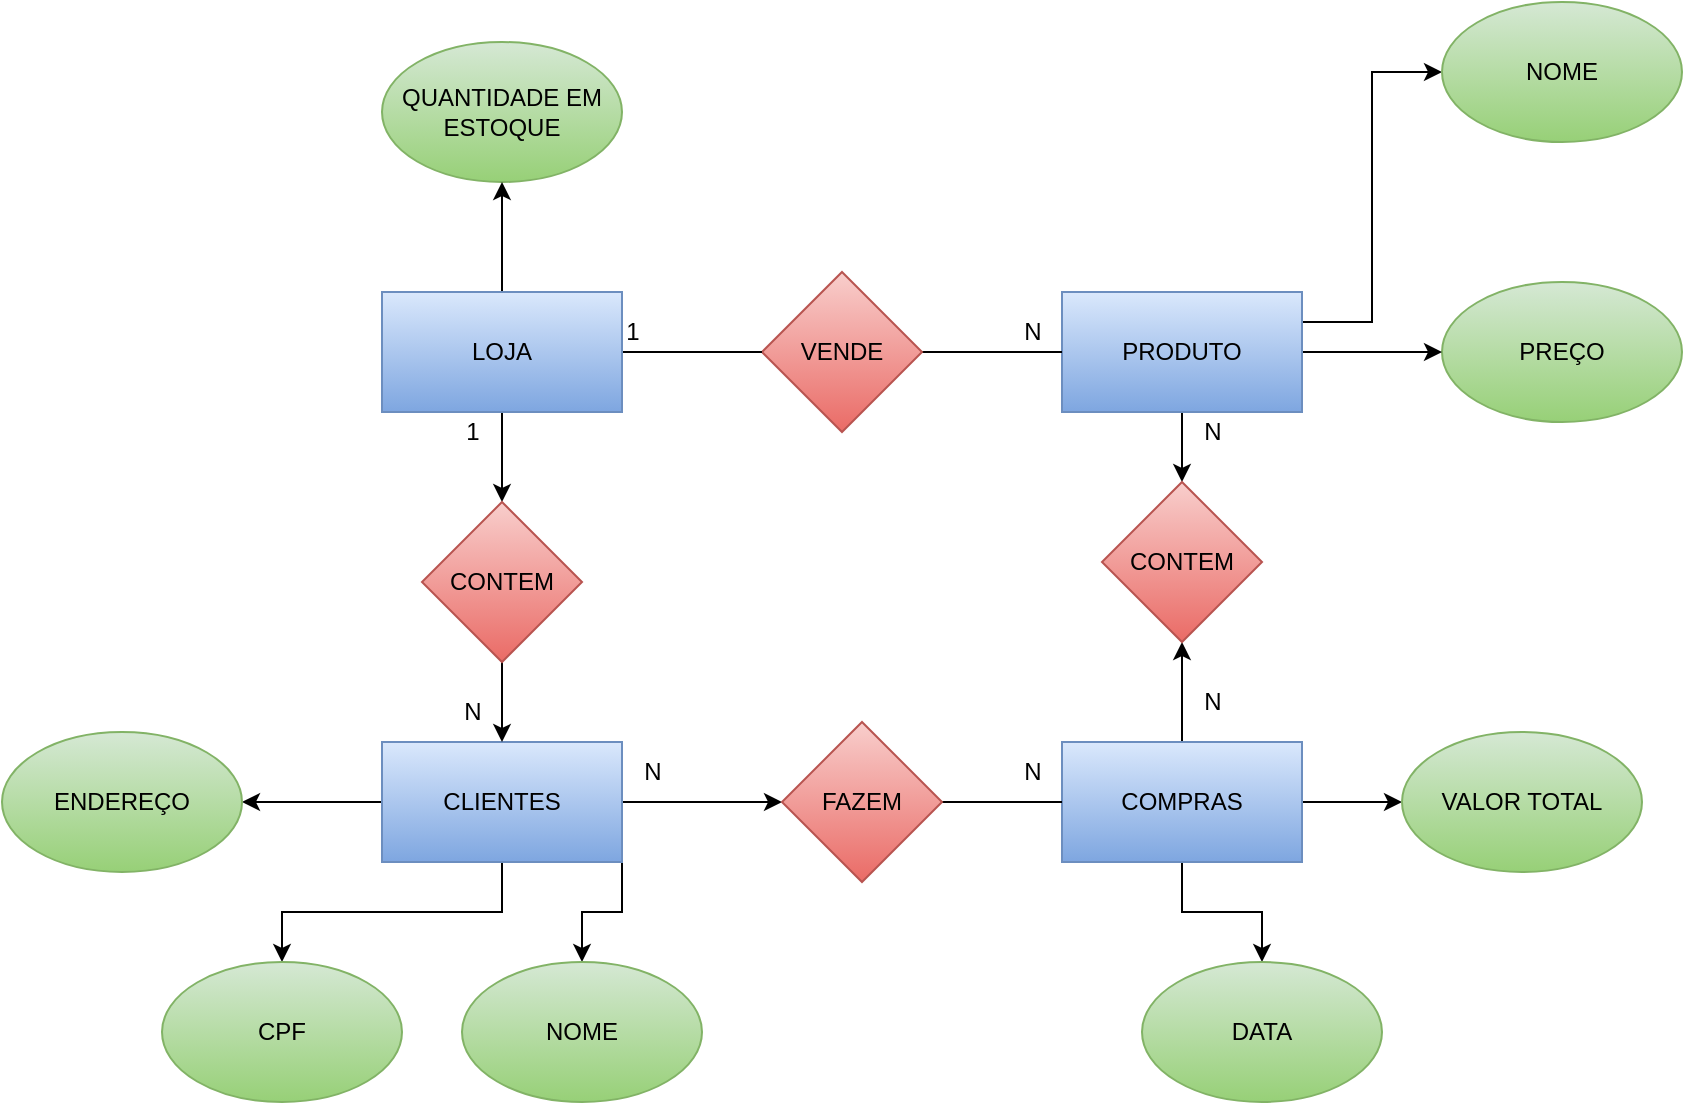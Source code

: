 <mxfile version="28.2.3">
  <diagram name="Página-1" id="kHlHYl7hVM9lB42jGdka">
    <mxGraphModel grid="1" page="1" gridSize="10" guides="1" tooltips="1" connect="1" arrows="1" fold="1" pageScale="1" pageWidth="1200" pageHeight="1600" math="0" shadow="0">
      <root>
        <mxCell id="0" />
        <mxCell id="1" parent="0" />
        <mxCell id="PHkemYpd5gOHxsiqUf00-45" style="edgeStyle=orthogonalEdgeStyle;rounded=0;orthogonalLoop=1;jettySize=auto;html=1;exitX=1;exitY=1;exitDx=0;exitDy=0;entryX=0.5;entryY=0;entryDx=0;entryDy=0;" edge="1" parent="1" source="PHkemYpd5gOHxsiqUf00-6" target="PHkemYpd5gOHxsiqUf00-8">
          <mxGeometry relative="1" as="geometry" />
        </mxCell>
        <mxCell id="PHkemYpd5gOHxsiqUf00-46" style="edgeStyle=orthogonalEdgeStyle;rounded=0;orthogonalLoop=1;jettySize=auto;html=1;exitX=0.5;exitY=1;exitDx=0;exitDy=0;entryX=0.5;entryY=0;entryDx=0;entryDy=0;" edge="1" parent="1" source="PHkemYpd5gOHxsiqUf00-6" target="PHkemYpd5gOHxsiqUf00-7">
          <mxGeometry relative="1" as="geometry" />
        </mxCell>
        <mxCell id="PHkemYpd5gOHxsiqUf00-47" style="edgeStyle=orthogonalEdgeStyle;rounded=0;orthogonalLoop=1;jettySize=auto;html=1;exitX=0;exitY=0.5;exitDx=0;exitDy=0;entryX=1;entryY=0.5;entryDx=0;entryDy=0;" edge="1" parent="1" source="PHkemYpd5gOHxsiqUf00-6" target="PHkemYpd5gOHxsiqUf00-10">
          <mxGeometry relative="1" as="geometry" />
        </mxCell>
        <mxCell id="PHkemYpd5gOHxsiqUf00-49" style="edgeStyle=orthogonalEdgeStyle;rounded=0;orthogonalLoop=1;jettySize=auto;html=1;exitX=1;exitY=0.5;exitDx=0;exitDy=0;entryX=0;entryY=0.5;entryDx=0;entryDy=0;" edge="1" parent="1" source="PHkemYpd5gOHxsiqUf00-6" target="PHkemYpd5gOHxsiqUf00-48">
          <mxGeometry relative="1" as="geometry" />
        </mxCell>
        <mxCell id="PHkemYpd5gOHxsiqUf00-6" value="CLIENTES" style="rounded=0;whiteSpace=wrap;html=1;fillColor=#dae8fc;gradientColor=#7ea6e0;strokeColor=#6c8ebf;" vertex="1" parent="1">
          <mxGeometry x="170" y="490" width="120" height="60" as="geometry" />
        </mxCell>
        <mxCell id="PHkemYpd5gOHxsiqUf00-7" value="CPF" style="ellipse;whiteSpace=wrap;html=1;fillColor=#d5e8d4;gradientColor=#97d077;strokeColor=#82b366;" vertex="1" parent="1">
          <mxGeometry x="60" y="600" width="120" height="70" as="geometry" />
        </mxCell>
        <mxCell id="PHkemYpd5gOHxsiqUf00-8" value="NOME" style="ellipse;whiteSpace=wrap;html=1;fillColor=#d5e8d4;gradientColor=#97d077;strokeColor=#82b366;" vertex="1" parent="1">
          <mxGeometry x="210" y="600" width="120" height="70" as="geometry" />
        </mxCell>
        <mxCell id="PHkemYpd5gOHxsiqUf00-10" value="ENDEREÇO" style="ellipse;whiteSpace=wrap;html=1;fillColor=#d5e8d4;gradientColor=#97d077;strokeColor=#82b366;" vertex="1" parent="1">
          <mxGeometry x="-20" y="485" width="120" height="70" as="geometry" />
        </mxCell>
        <mxCell id="PHkemYpd5gOHxsiqUf00-51" style="edgeStyle=orthogonalEdgeStyle;rounded=0;orthogonalLoop=1;jettySize=auto;html=1;exitX=1;exitY=0.5;exitDx=0;exitDy=0;entryX=0;entryY=0.5;entryDx=0;entryDy=0;" edge="1" parent="1" source="PHkemYpd5gOHxsiqUf00-11" target="PHkemYpd5gOHxsiqUf00-30">
          <mxGeometry relative="1" as="geometry" />
        </mxCell>
        <mxCell id="PHkemYpd5gOHxsiqUf00-52" style="edgeStyle=orthogonalEdgeStyle;rounded=0;orthogonalLoop=1;jettySize=auto;html=1;exitX=0.5;exitY=1;exitDx=0;exitDy=0;entryX=0.5;entryY=0;entryDx=0;entryDy=0;" edge="1" parent="1" source="PHkemYpd5gOHxsiqUf00-11" target="PHkemYpd5gOHxsiqUf00-29">
          <mxGeometry relative="1" as="geometry" />
        </mxCell>
        <mxCell id="PHkemYpd5gOHxsiqUf00-56" style="edgeStyle=orthogonalEdgeStyle;rounded=0;orthogonalLoop=1;jettySize=auto;html=1;exitX=0.5;exitY=0;exitDx=0;exitDy=0;entryX=0.5;entryY=1;entryDx=0;entryDy=0;" edge="1" parent="1" source="PHkemYpd5gOHxsiqUf00-11" target="PHkemYpd5gOHxsiqUf00-54">
          <mxGeometry relative="1" as="geometry" />
        </mxCell>
        <mxCell id="PHkemYpd5gOHxsiqUf00-11" value="COMPRAS" style="rounded=0;whiteSpace=wrap;html=1;fillColor=#dae8fc;gradientColor=#7ea6e0;strokeColor=#6c8ebf;" vertex="1" parent="1">
          <mxGeometry x="510" y="490" width="120" height="60" as="geometry" />
        </mxCell>
        <mxCell id="PHkemYpd5gOHxsiqUf00-12" value="QUANTIDADE EM ESTOQUE" style="ellipse;whiteSpace=wrap;html=1;fillColor=#d5e8d4;gradientColor=#97d077;strokeColor=#82b366;" vertex="1" parent="1">
          <mxGeometry x="170" y="140" width="120" height="70" as="geometry" />
        </mxCell>
        <mxCell id="PHkemYpd5gOHxsiqUf00-13" value="PREÇO" style="ellipse;whiteSpace=wrap;html=1;fillColor=#d5e8d4;gradientColor=#97d077;strokeColor=#82b366;" vertex="1" parent="1">
          <mxGeometry x="700" y="260" width="120" height="70" as="geometry" />
        </mxCell>
        <mxCell id="PHkemYpd5gOHxsiqUf00-40" style="edgeStyle=orthogonalEdgeStyle;rounded=0;orthogonalLoop=1;jettySize=auto;html=1;exitX=1;exitY=0.25;exitDx=0;exitDy=0;entryX=0;entryY=0.5;entryDx=0;entryDy=0;" edge="1" parent="1" source="PHkemYpd5gOHxsiqUf00-15" target="PHkemYpd5gOHxsiqUf00-31">
          <mxGeometry relative="1" as="geometry" />
        </mxCell>
        <mxCell id="PHkemYpd5gOHxsiqUf00-41" style="edgeStyle=orthogonalEdgeStyle;rounded=0;orthogonalLoop=1;jettySize=auto;html=1;exitX=1;exitY=0.5;exitDx=0;exitDy=0;entryX=0;entryY=0.5;entryDx=0;entryDy=0;" edge="1" parent="1" source="PHkemYpd5gOHxsiqUf00-15" target="PHkemYpd5gOHxsiqUf00-13">
          <mxGeometry relative="1" as="geometry" />
        </mxCell>
        <mxCell id="PHkemYpd5gOHxsiqUf00-55" style="edgeStyle=orthogonalEdgeStyle;rounded=0;orthogonalLoop=1;jettySize=auto;html=1;exitX=0.5;exitY=1;exitDx=0;exitDy=0;entryX=0.5;entryY=0;entryDx=0;entryDy=0;" edge="1" parent="1" source="PHkemYpd5gOHxsiqUf00-15" target="PHkemYpd5gOHxsiqUf00-54">
          <mxGeometry relative="1" as="geometry" />
        </mxCell>
        <mxCell id="PHkemYpd5gOHxsiqUf00-15" value="PRODUTO" style="rounded=0;whiteSpace=wrap;html=1;fillColor=#dae8fc;gradientColor=#7ea6e0;strokeColor=#6c8ebf;" vertex="1" parent="1">
          <mxGeometry x="510" y="265" width="120" height="60" as="geometry" />
        </mxCell>
        <mxCell id="PHkemYpd5gOHxsiqUf00-36" value="" style="edgeStyle=orthogonalEdgeStyle;rounded=0;orthogonalLoop=1;jettySize=auto;html=1;endArrow=none;endFill=0;" edge="1" parent="1" source="PHkemYpd5gOHxsiqUf00-16" target="PHkemYpd5gOHxsiqUf00-15">
          <mxGeometry relative="1" as="geometry" />
        </mxCell>
        <mxCell id="PHkemYpd5gOHxsiqUf00-16" value="VENDE" style="rhombus;whiteSpace=wrap;html=1;fillColor=#f8cecc;gradientColor=#ea6b66;strokeColor=#b85450;" vertex="1" parent="1">
          <mxGeometry x="360" y="255" width="80" height="80" as="geometry" />
        </mxCell>
        <mxCell id="PHkemYpd5gOHxsiqUf00-29" value="DATA" style="ellipse;whiteSpace=wrap;html=1;fillColor=#d5e8d4;gradientColor=#97d077;strokeColor=#82b366;" vertex="1" parent="1">
          <mxGeometry x="550" y="600" width="120" height="70" as="geometry" />
        </mxCell>
        <mxCell id="PHkemYpd5gOHxsiqUf00-30" value="VALOR TOTAL" style="ellipse;whiteSpace=wrap;html=1;fillColor=#d5e8d4;gradientColor=#97d077;strokeColor=#82b366;" vertex="1" parent="1">
          <mxGeometry x="680" y="485" width="120" height="70" as="geometry" />
        </mxCell>
        <mxCell id="PHkemYpd5gOHxsiqUf00-31" value="NOME" style="ellipse;whiteSpace=wrap;html=1;fillColor=#d5e8d4;gradientColor=#97d077;strokeColor=#82b366;" vertex="1" parent="1">
          <mxGeometry x="700" y="120" width="120" height="70" as="geometry" />
        </mxCell>
        <mxCell id="PHkemYpd5gOHxsiqUf00-39" style="edgeStyle=orthogonalEdgeStyle;rounded=0;orthogonalLoop=1;jettySize=auto;html=1;exitX=1;exitY=0.5;exitDx=0;exitDy=0;entryX=0;entryY=0.5;entryDx=0;entryDy=0;endArrow=none;endFill=0;" edge="1" parent="1" source="PHkemYpd5gOHxsiqUf00-37" target="PHkemYpd5gOHxsiqUf00-16">
          <mxGeometry relative="1" as="geometry" />
        </mxCell>
        <mxCell id="PHkemYpd5gOHxsiqUf00-43" style="edgeStyle=orthogonalEdgeStyle;rounded=0;orthogonalLoop=1;jettySize=auto;html=1;exitX=0.5;exitY=1;exitDx=0;exitDy=0;entryX=0.5;entryY=0;entryDx=0;entryDy=0;endArrow=classic;endFill=1;" edge="1" parent="1" source="PHkemYpd5gOHxsiqUf00-37" target="PHkemYpd5gOHxsiqUf00-42">
          <mxGeometry relative="1" as="geometry" />
        </mxCell>
        <mxCell id="PHkemYpd5gOHxsiqUf00-53" style="edgeStyle=orthogonalEdgeStyle;rounded=0;orthogonalLoop=1;jettySize=auto;html=1;exitX=0.5;exitY=0;exitDx=0;exitDy=0;" edge="1" parent="1" source="PHkemYpd5gOHxsiqUf00-37" target="PHkemYpd5gOHxsiqUf00-12">
          <mxGeometry relative="1" as="geometry" />
        </mxCell>
        <mxCell id="PHkemYpd5gOHxsiqUf00-37" value="LOJA" style="rounded=0;whiteSpace=wrap;html=1;fillColor=#dae8fc;gradientColor=#7ea6e0;strokeColor=#6c8ebf;" vertex="1" parent="1">
          <mxGeometry x="170" y="265" width="120" height="60" as="geometry" />
        </mxCell>
        <mxCell id="PHkemYpd5gOHxsiqUf00-44" style="edgeStyle=orthogonalEdgeStyle;rounded=0;orthogonalLoop=1;jettySize=auto;html=1;exitX=0.5;exitY=1;exitDx=0;exitDy=0;entryX=0.5;entryY=0;entryDx=0;entryDy=0;endArrow=classic;endFill=1;" edge="1" parent="1" source="PHkemYpd5gOHxsiqUf00-42" target="PHkemYpd5gOHxsiqUf00-6">
          <mxGeometry relative="1" as="geometry" />
        </mxCell>
        <mxCell id="PHkemYpd5gOHxsiqUf00-42" value="CONTEM" style="rhombus;whiteSpace=wrap;html=1;fillColor=#f8cecc;gradientColor=#ea6b66;strokeColor=#b85450;" vertex="1" parent="1">
          <mxGeometry x="190" y="370" width="80" height="80" as="geometry" />
        </mxCell>
        <mxCell id="PHkemYpd5gOHxsiqUf00-50" style="edgeStyle=orthogonalEdgeStyle;rounded=0;orthogonalLoop=1;jettySize=auto;html=1;exitX=1;exitY=0.5;exitDx=0;exitDy=0;entryX=0;entryY=0.5;entryDx=0;entryDy=0;endArrow=none;endFill=0;" edge="1" parent="1" source="PHkemYpd5gOHxsiqUf00-48" target="PHkemYpd5gOHxsiqUf00-11">
          <mxGeometry relative="1" as="geometry" />
        </mxCell>
        <mxCell id="PHkemYpd5gOHxsiqUf00-48" value="FAZEM" style="rhombus;whiteSpace=wrap;html=1;fillColor=#f8cecc;gradientColor=#ea6b66;strokeColor=#b85450;" vertex="1" parent="1">
          <mxGeometry x="370" y="480" width="80" height="80" as="geometry" />
        </mxCell>
        <mxCell id="PHkemYpd5gOHxsiqUf00-54" value="CONTEM" style="rhombus;whiteSpace=wrap;html=1;fillColor=#f8cecc;gradientColor=#ea6b66;strokeColor=#b85450;" vertex="1" parent="1">
          <mxGeometry x="530" y="360" width="80" height="80" as="geometry" />
        </mxCell>
        <mxCell id="PHkemYpd5gOHxsiqUf00-57" value="1" style="text;html=1;align=center;verticalAlign=middle;resizable=0;points=[];autosize=1;strokeColor=none;fillColor=none;" vertex="1" parent="1">
          <mxGeometry x="280" y="270" width="30" height="30" as="geometry" />
        </mxCell>
        <mxCell id="PHkemYpd5gOHxsiqUf00-58" value="N" style="text;html=1;align=center;verticalAlign=middle;resizable=0;points=[];autosize=1;strokeColor=none;fillColor=none;" vertex="1" parent="1">
          <mxGeometry x="480" y="270" width="30" height="30" as="geometry" />
        </mxCell>
        <mxCell id="PHkemYpd5gOHxsiqUf00-59" value="1" style="text;html=1;align=center;verticalAlign=middle;resizable=0;points=[];autosize=1;strokeColor=none;fillColor=none;" vertex="1" parent="1">
          <mxGeometry x="200" y="320" width="30" height="30" as="geometry" />
        </mxCell>
        <mxCell id="PHkemYpd5gOHxsiqUf00-60" value="N" style="text;html=1;align=center;verticalAlign=middle;resizable=0;points=[];autosize=1;strokeColor=none;fillColor=none;" vertex="1" parent="1">
          <mxGeometry x="200" y="460" width="30" height="30" as="geometry" />
        </mxCell>
        <mxCell id="PHkemYpd5gOHxsiqUf00-61" value="N" style="text;html=1;align=center;verticalAlign=middle;resizable=0;points=[];autosize=1;strokeColor=none;fillColor=none;" vertex="1" parent="1">
          <mxGeometry x="290" y="490" width="30" height="30" as="geometry" />
        </mxCell>
        <mxCell id="PHkemYpd5gOHxsiqUf00-62" value="N" style="text;html=1;align=center;verticalAlign=middle;resizable=0;points=[];autosize=1;strokeColor=none;fillColor=none;" vertex="1" parent="1">
          <mxGeometry x="480" y="490" width="30" height="30" as="geometry" />
        </mxCell>
        <mxCell id="PHkemYpd5gOHxsiqUf00-63" value="N" style="text;html=1;align=center;verticalAlign=middle;resizable=0;points=[];autosize=1;strokeColor=none;fillColor=none;" vertex="1" parent="1">
          <mxGeometry x="570" y="320" width="30" height="30" as="geometry" />
        </mxCell>
        <mxCell id="PHkemYpd5gOHxsiqUf00-64" value="N" style="text;html=1;align=center;verticalAlign=middle;resizable=0;points=[];autosize=1;strokeColor=none;fillColor=none;" vertex="1" parent="1">
          <mxGeometry x="570" y="455" width="30" height="30" as="geometry" />
        </mxCell>
      </root>
    </mxGraphModel>
  </diagram>
</mxfile>
